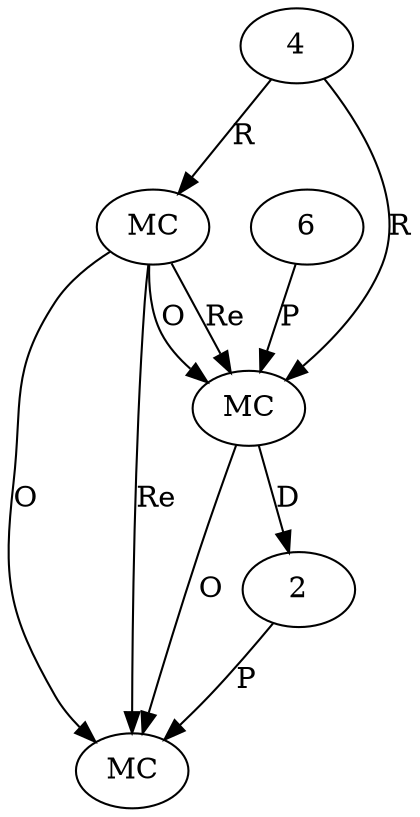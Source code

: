 digraph "AUG" {

  1 [ label="MC" s="isWhitespace()" t="Character" l="138" ];
  2 [ t="char" n="c" ];
  3 [ label="MC" s="charAt()" t="CharSequence" l="138" ];
  4 [ t="StringBuilder" n="sb" ];
  5 [ label="MC" s="length()" t="CharSequence" l="113" ];
  6 [ t="int" v="0" ];
  3 -> 1 [ label="O" ];
  2 -> 1 [ label="P" ];
  5 -> 1 [ label="O" ];
  5 -> 1 [ label="Re" ];
  3 -> 2 [ label="D" ];
  6 -> 3 [ label="P" ];
  5 -> 3 [ label="Re" ];
  5 -> 3 [ label="O" ];
  4 -> 3 [ label="R" ];
  4 -> 5 [ label="R" ];
}
